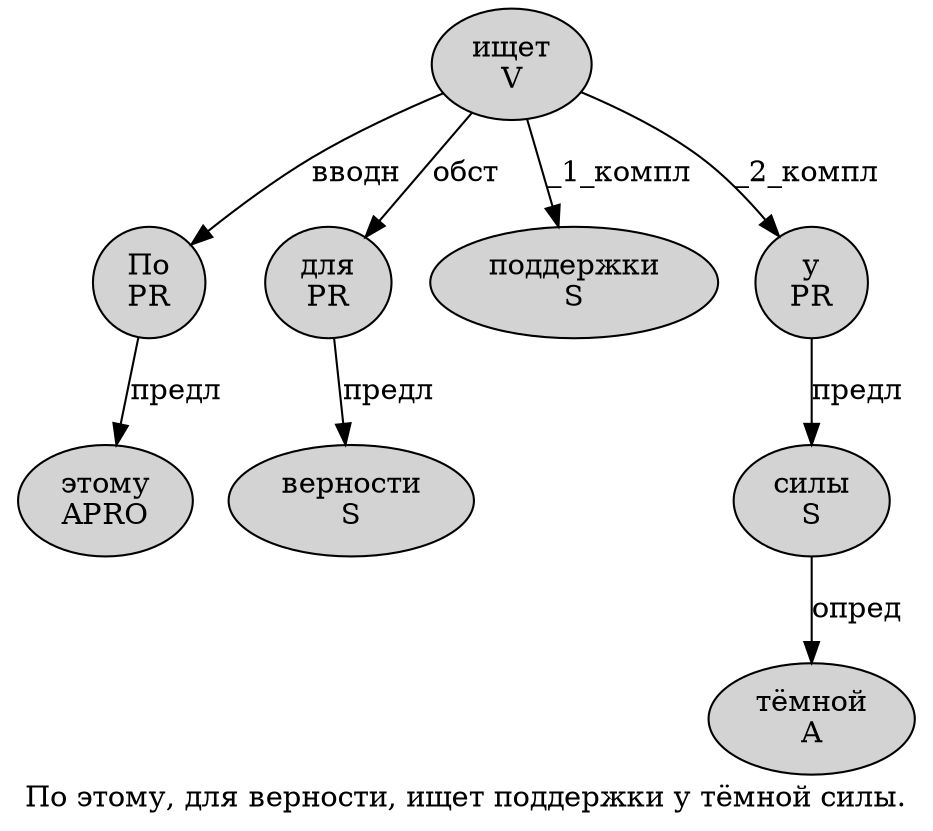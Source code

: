 digraph SENTENCE_1166 {
	graph [label="По этому, для верности, ищет поддержки у тёмной силы."]
	node [style=filled]
		0 [label="По
PR" color="" fillcolor=lightgray penwidth=1 shape=ellipse]
		1 [label="этому
APRO" color="" fillcolor=lightgray penwidth=1 shape=ellipse]
		3 [label="для
PR" color="" fillcolor=lightgray penwidth=1 shape=ellipse]
		4 [label="верности
S" color="" fillcolor=lightgray penwidth=1 shape=ellipse]
		6 [label="ищет
V" color="" fillcolor=lightgray penwidth=1 shape=ellipse]
		7 [label="поддержки
S" color="" fillcolor=lightgray penwidth=1 shape=ellipse]
		8 [label="у
PR" color="" fillcolor=lightgray penwidth=1 shape=ellipse]
		9 [label="тёмной
A" color="" fillcolor=lightgray penwidth=1 shape=ellipse]
		10 [label="силы
S" color="" fillcolor=lightgray penwidth=1 shape=ellipse]
			8 -> 10 [label="предл"]
			3 -> 4 [label="предл"]
			6 -> 0 [label="вводн"]
			6 -> 3 [label="обст"]
			6 -> 7 [label="_1_компл"]
			6 -> 8 [label="_2_компл"]
			10 -> 9 [label="опред"]
			0 -> 1 [label="предл"]
}